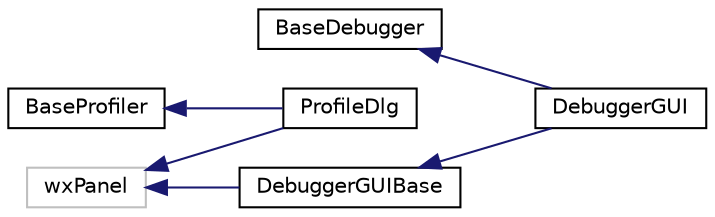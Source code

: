 digraph "Graphical Class Hierarchy"
{
  edge [fontname="Helvetica",fontsize="10",labelfontname="Helvetica",labelfontsize="10"];
  node [fontname="Helvetica",fontsize="10",shape=record];
  rankdir="LR";
  Node1 [label="BaseDebugger",height=0.2,width=0.4,color="black", fillcolor="white", style="filled",URL="$d2/dce/class_base_debugger.html",tooltip="Internal base class to implement a debugger. Derive from this class and implement UpdateGUI function ..."];
  Node1 -> Node2 [dir="back",color="midnightblue",fontsize="10",style="solid",fontname="Helvetica"];
  Node2 [label="DebuggerGUI",height=0.2,width=0.4,color="black", fillcolor="white", style="filled",URL="$d0/dba/class_debugger_g_u_i.html"];
  Node3 [label="BaseProfiler",height=0.2,width=0.4,color="black", fillcolor="white", style="filled",URL="$d6/da7/class_base_profiler.html",tooltip="Base class to create a profiler. "];
  Node3 -> Node4 [dir="back",color="midnightblue",fontsize="10",style="solid",fontname="Helvetica"];
  Node4 [label="ProfileDlg",height=0.2,width=0.4,color="black", fillcolor="white", style="filled",URL="$df/df2/class_profile_dlg.html"];
  Node5 [label="wxPanel",height=0.2,width=0.4,color="grey75", fillcolor="white", style="filled"];
  Node5 -> Node6 [dir="back",color="midnightblue",fontsize="10",style="solid",fontname="Helvetica"];
  Node6 [label="DebuggerGUIBase",height=0.2,width=0.4,color="black", fillcolor="white", style="filled",URL="$d8/d2b/class_debugger_g_u_i_base.html"];
  Node6 -> Node2 [dir="back",color="midnightblue",fontsize="10",style="solid",fontname="Helvetica"];
  Node5 -> Node4 [dir="back",color="midnightblue",fontsize="10",style="solid",fontname="Helvetica"];
}
